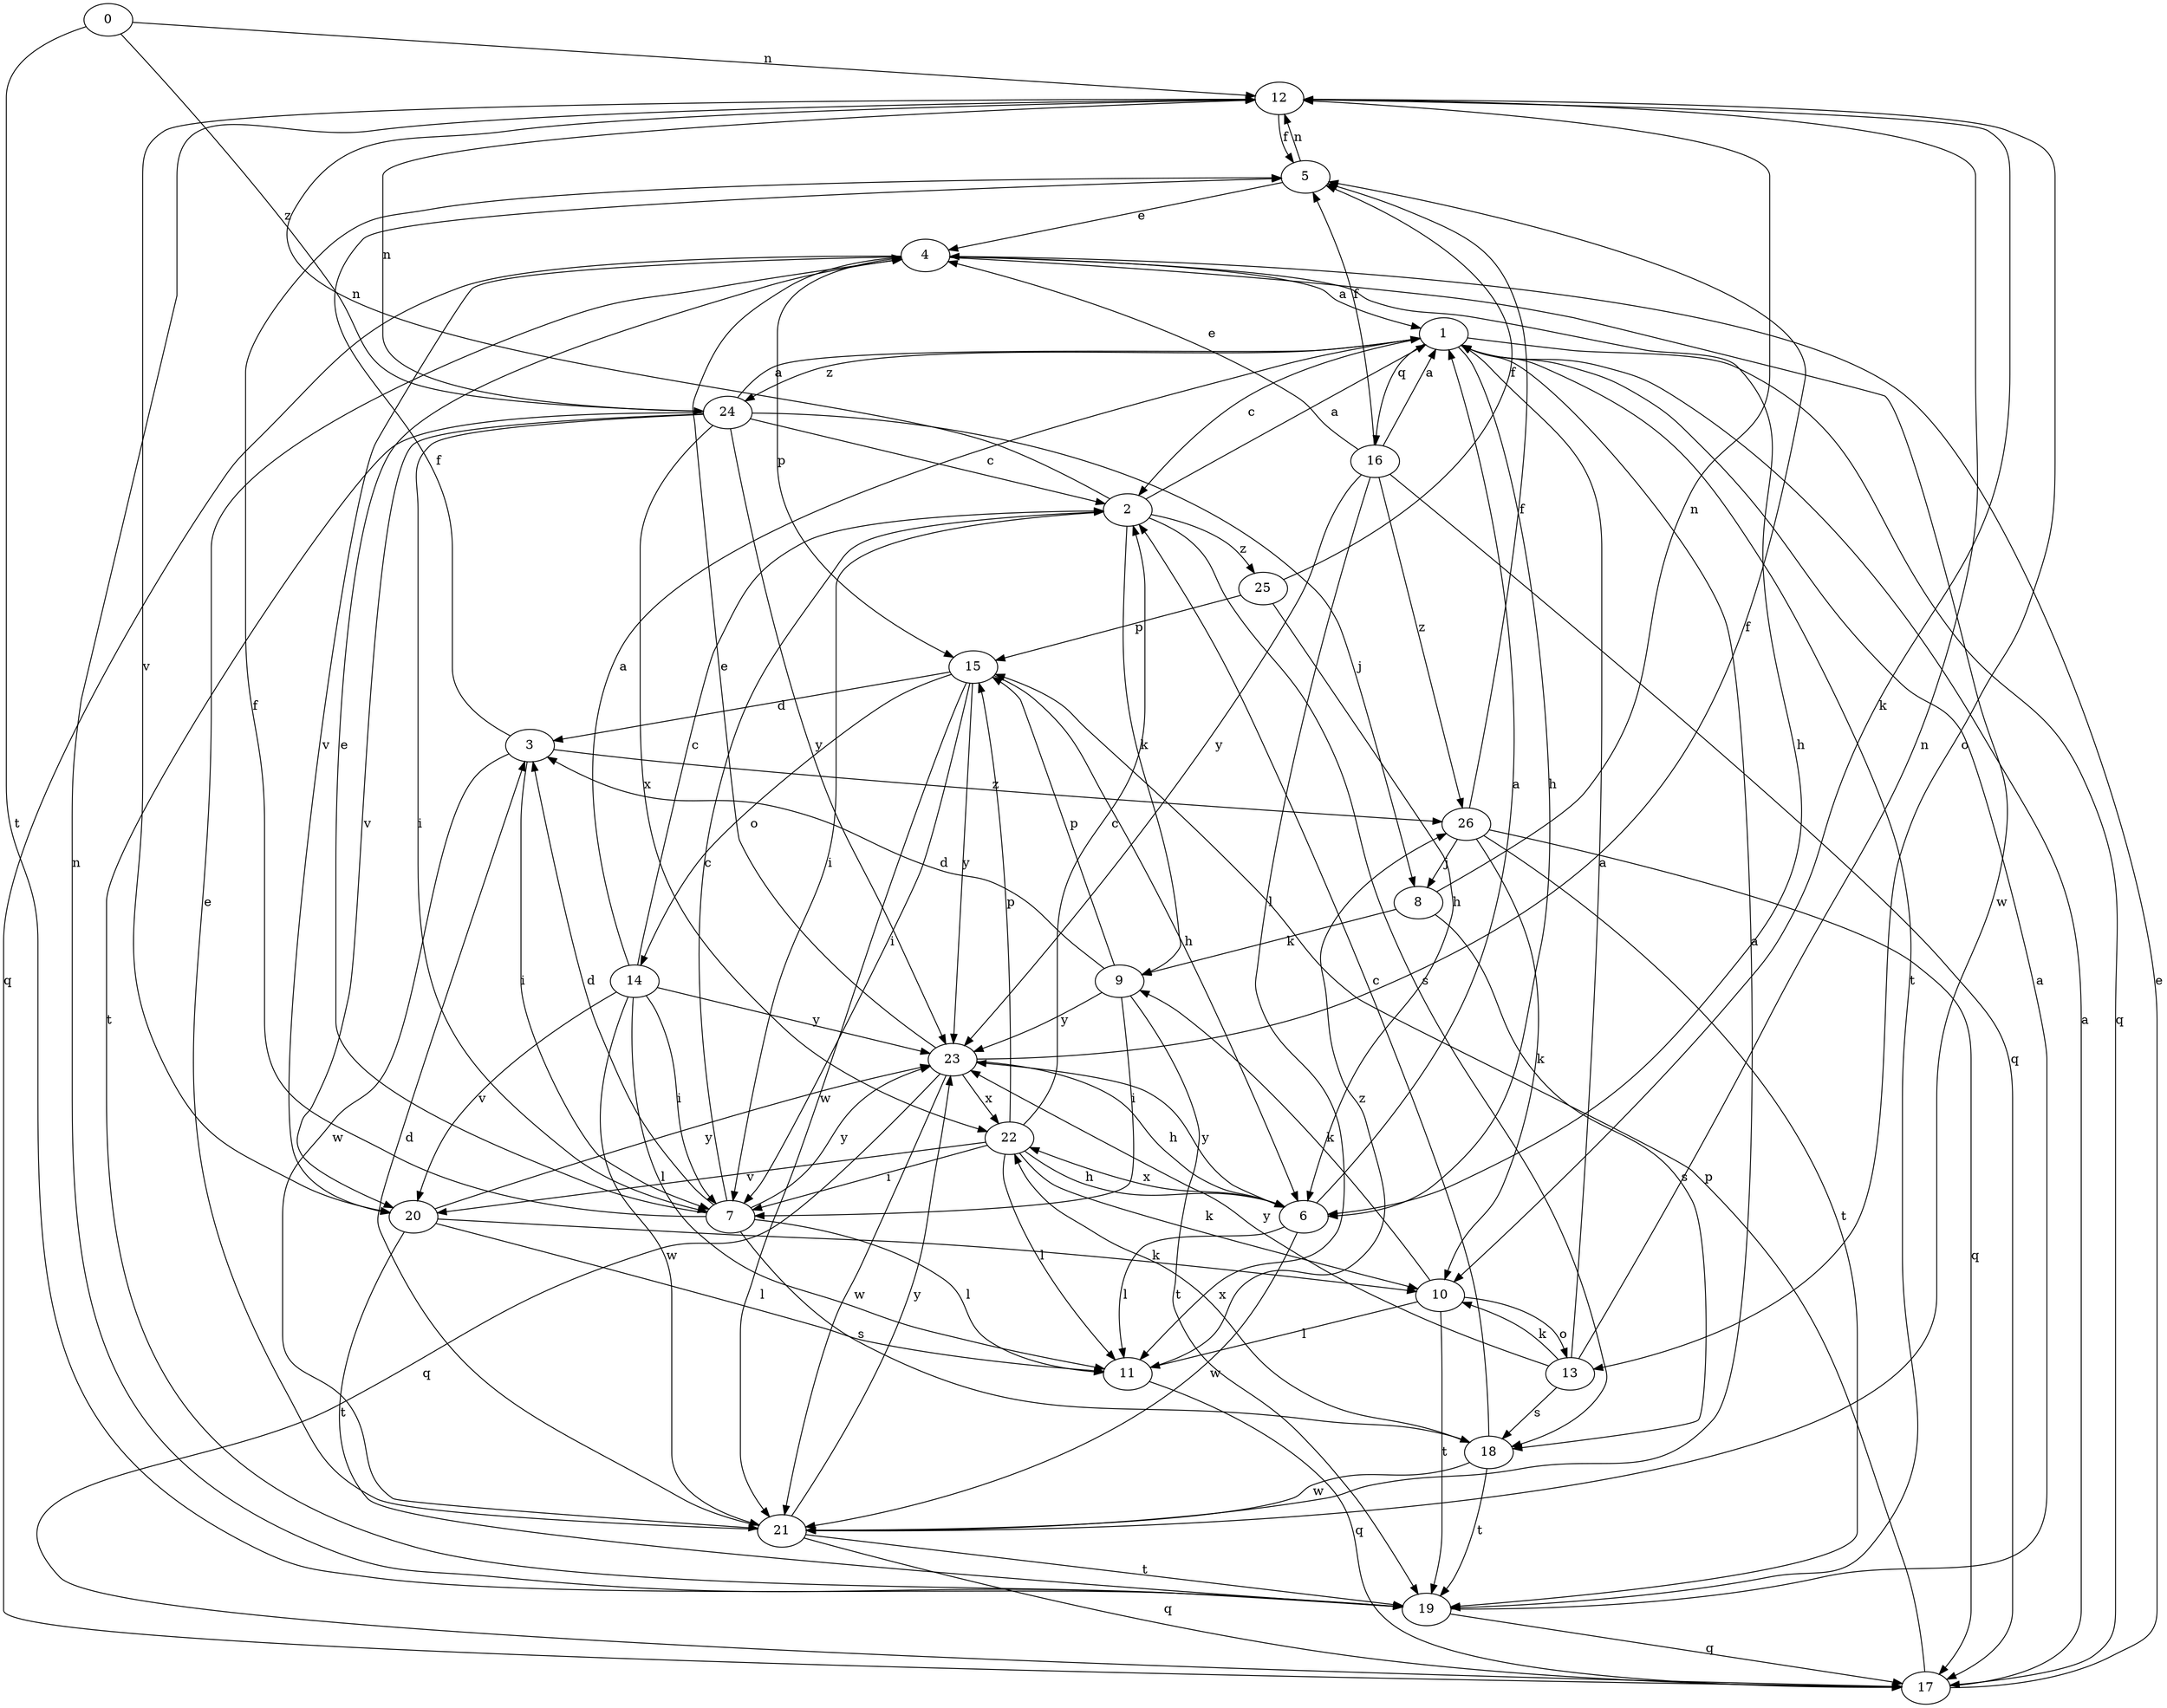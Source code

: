 strict digraph  {
0;
1;
2;
3;
4;
5;
6;
7;
8;
9;
10;
11;
12;
13;
14;
15;
16;
17;
18;
19;
20;
21;
22;
23;
24;
25;
26;
0 -> 12  [label=n];
0 -> 19  [label=t];
0 -> 24  [label=z];
1 -> 2  [label=c];
1 -> 6  [label=h];
1 -> 16  [label=q];
1 -> 17  [label=q];
1 -> 19  [label=t];
1 -> 24  [label=z];
2 -> 1  [label=a];
2 -> 7  [label=i];
2 -> 9  [label=k];
2 -> 12  [label=n];
2 -> 18  [label=s];
2 -> 25  [label=z];
3 -> 5  [label=f];
3 -> 7  [label=i];
3 -> 21  [label=w];
3 -> 26  [label=z];
4 -> 1  [label=a];
4 -> 6  [label=h];
4 -> 15  [label=p];
4 -> 17  [label=q];
4 -> 20  [label=v];
4 -> 21  [label=w];
5 -> 4  [label=e];
5 -> 12  [label=n];
6 -> 1  [label=a];
6 -> 11  [label=l];
6 -> 21  [label=w];
6 -> 22  [label=x];
6 -> 23  [label=y];
7 -> 2  [label=c];
7 -> 3  [label=d];
7 -> 4  [label=e];
7 -> 5  [label=f];
7 -> 11  [label=l];
7 -> 18  [label=s];
7 -> 23  [label=y];
8 -> 9  [label=k];
8 -> 12  [label=n];
8 -> 18  [label=s];
9 -> 3  [label=d];
9 -> 7  [label=i];
9 -> 15  [label=p];
9 -> 19  [label=t];
9 -> 23  [label=y];
10 -> 9  [label=k];
10 -> 11  [label=l];
10 -> 13  [label=o];
10 -> 19  [label=t];
11 -> 17  [label=q];
11 -> 26  [label=z];
12 -> 5  [label=f];
12 -> 10  [label=k];
12 -> 13  [label=o];
12 -> 20  [label=v];
13 -> 1  [label=a];
13 -> 10  [label=k];
13 -> 12  [label=n];
13 -> 18  [label=s];
13 -> 23  [label=y];
14 -> 1  [label=a];
14 -> 2  [label=c];
14 -> 7  [label=i];
14 -> 11  [label=l];
14 -> 20  [label=v];
14 -> 21  [label=w];
14 -> 23  [label=y];
15 -> 3  [label=d];
15 -> 6  [label=h];
15 -> 7  [label=i];
15 -> 14  [label=o];
15 -> 21  [label=w];
15 -> 23  [label=y];
16 -> 1  [label=a];
16 -> 4  [label=e];
16 -> 5  [label=f];
16 -> 11  [label=l];
16 -> 17  [label=q];
16 -> 23  [label=y];
16 -> 26  [label=z];
17 -> 1  [label=a];
17 -> 4  [label=e];
17 -> 15  [label=p];
18 -> 2  [label=c];
18 -> 19  [label=t];
18 -> 21  [label=w];
18 -> 22  [label=x];
19 -> 1  [label=a];
19 -> 12  [label=n];
19 -> 17  [label=q];
20 -> 10  [label=k];
20 -> 11  [label=l];
20 -> 19  [label=t];
20 -> 23  [label=y];
21 -> 1  [label=a];
21 -> 3  [label=d];
21 -> 4  [label=e];
21 -> 17  [label=q];
21 -> 19  [label=t];
21 -> 23  [label=y];
22 -> 2  [label=c];
22 -> 6  [label=h];
22 -> 7  [label=i];
22 -> 10  [label=k];
22 -> 11  [label=l];
22 -> 15  [label=p];
22 -> 20  [label=v];
23 -> 4  [label=e];
23 -> 5  [label=f];
23 -> 6  [label=h];
23 -> 17  [label=q];
23 -> 21  [label=w];
23 -> 22  [label=x];
24 -> 1  [label=a];
24 -> 2  [label=c];
24 -> 7  [label=i];
24 -> 8  [label=j];
24 -> 12  [label=n];
24 -> 19  [label=t];
24 -> 20  [label=v];
24 -> 22  [label=x];
24 -> 23  [label=y];
25 -> 5  [label=f];
25 -> 6  [label=h];
25 -> 15  [label=p];
26 -> 5  [label=f];
26 -> 8  [label=j];
26 -> 10  [label=k];
26 -> 17  [label=q];
26 -> 19  [label=t];
}
